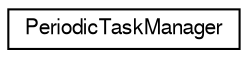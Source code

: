 digraph "Graphical Class Hierarchy"
{
  edge [fontname="FreeSans",fontsize="10",labelfontname="FreeSans",labelfontsize="10"];
  node [fontname="FreeSans",fontsize="10",shape=record];
  rankdir="LR";
  Node1 [label="PeriodicTaskManager",height=0.2,width=0.4,color="black", fillcolor="white", style="filled",URL="$d2/d31/class_periodic_task_manager.html"];
}
